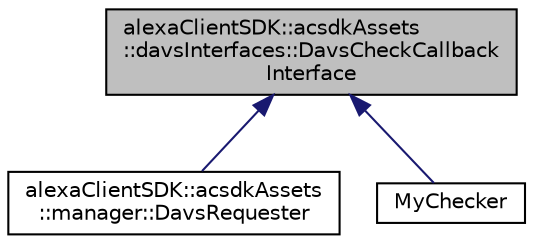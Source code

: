 digraph "alexaClientSDK::acsdkAssets::davsInterfaces::DavsCheckCallbackInterface"
{
 // LATEX_PDF_SIZE
  edge [fontname="Helvetica",fontsize="10",labelfontname="Helvetica",labelfontsize="10"];
  node [fontname="Helvetica",fontsize="10",shape=record];
  Node1 [label="alexaClientSDK::acsdkAssets\l::davsInterfaces::DavsCheckCallback\lInterface",height=0.2,width=0.4,color="black", fillcolor="grey75", style="filled", fontcolor="black",tooltip=" "];
  Node1 -> Node2 [dir="back",color="midnightblue",fontsize="10",style="solid",fontname="Helvetica"];
  Node2 [label="alexaClientSDK::acsdkAssets\l::manager::DavsRequester",height=0.2,width=0.4,color="black", fillcolor="white", style="filled",URL="$classalexa_client_s_d_k_1_1acsdk_assets_1_1manager_1_1_davs_requester.html",tooltip=" "];
  Node1 -> Node3 [dir="back",color="midnightblue",fontsize="10",style="solid",fontname="Helvetica"];
  Node3 [label="MyChecker",height=0.2,width=0.4,color="black", fillcolor="white", style="filled",URL="$class_my_checker.html",tooltip=" "];
}

